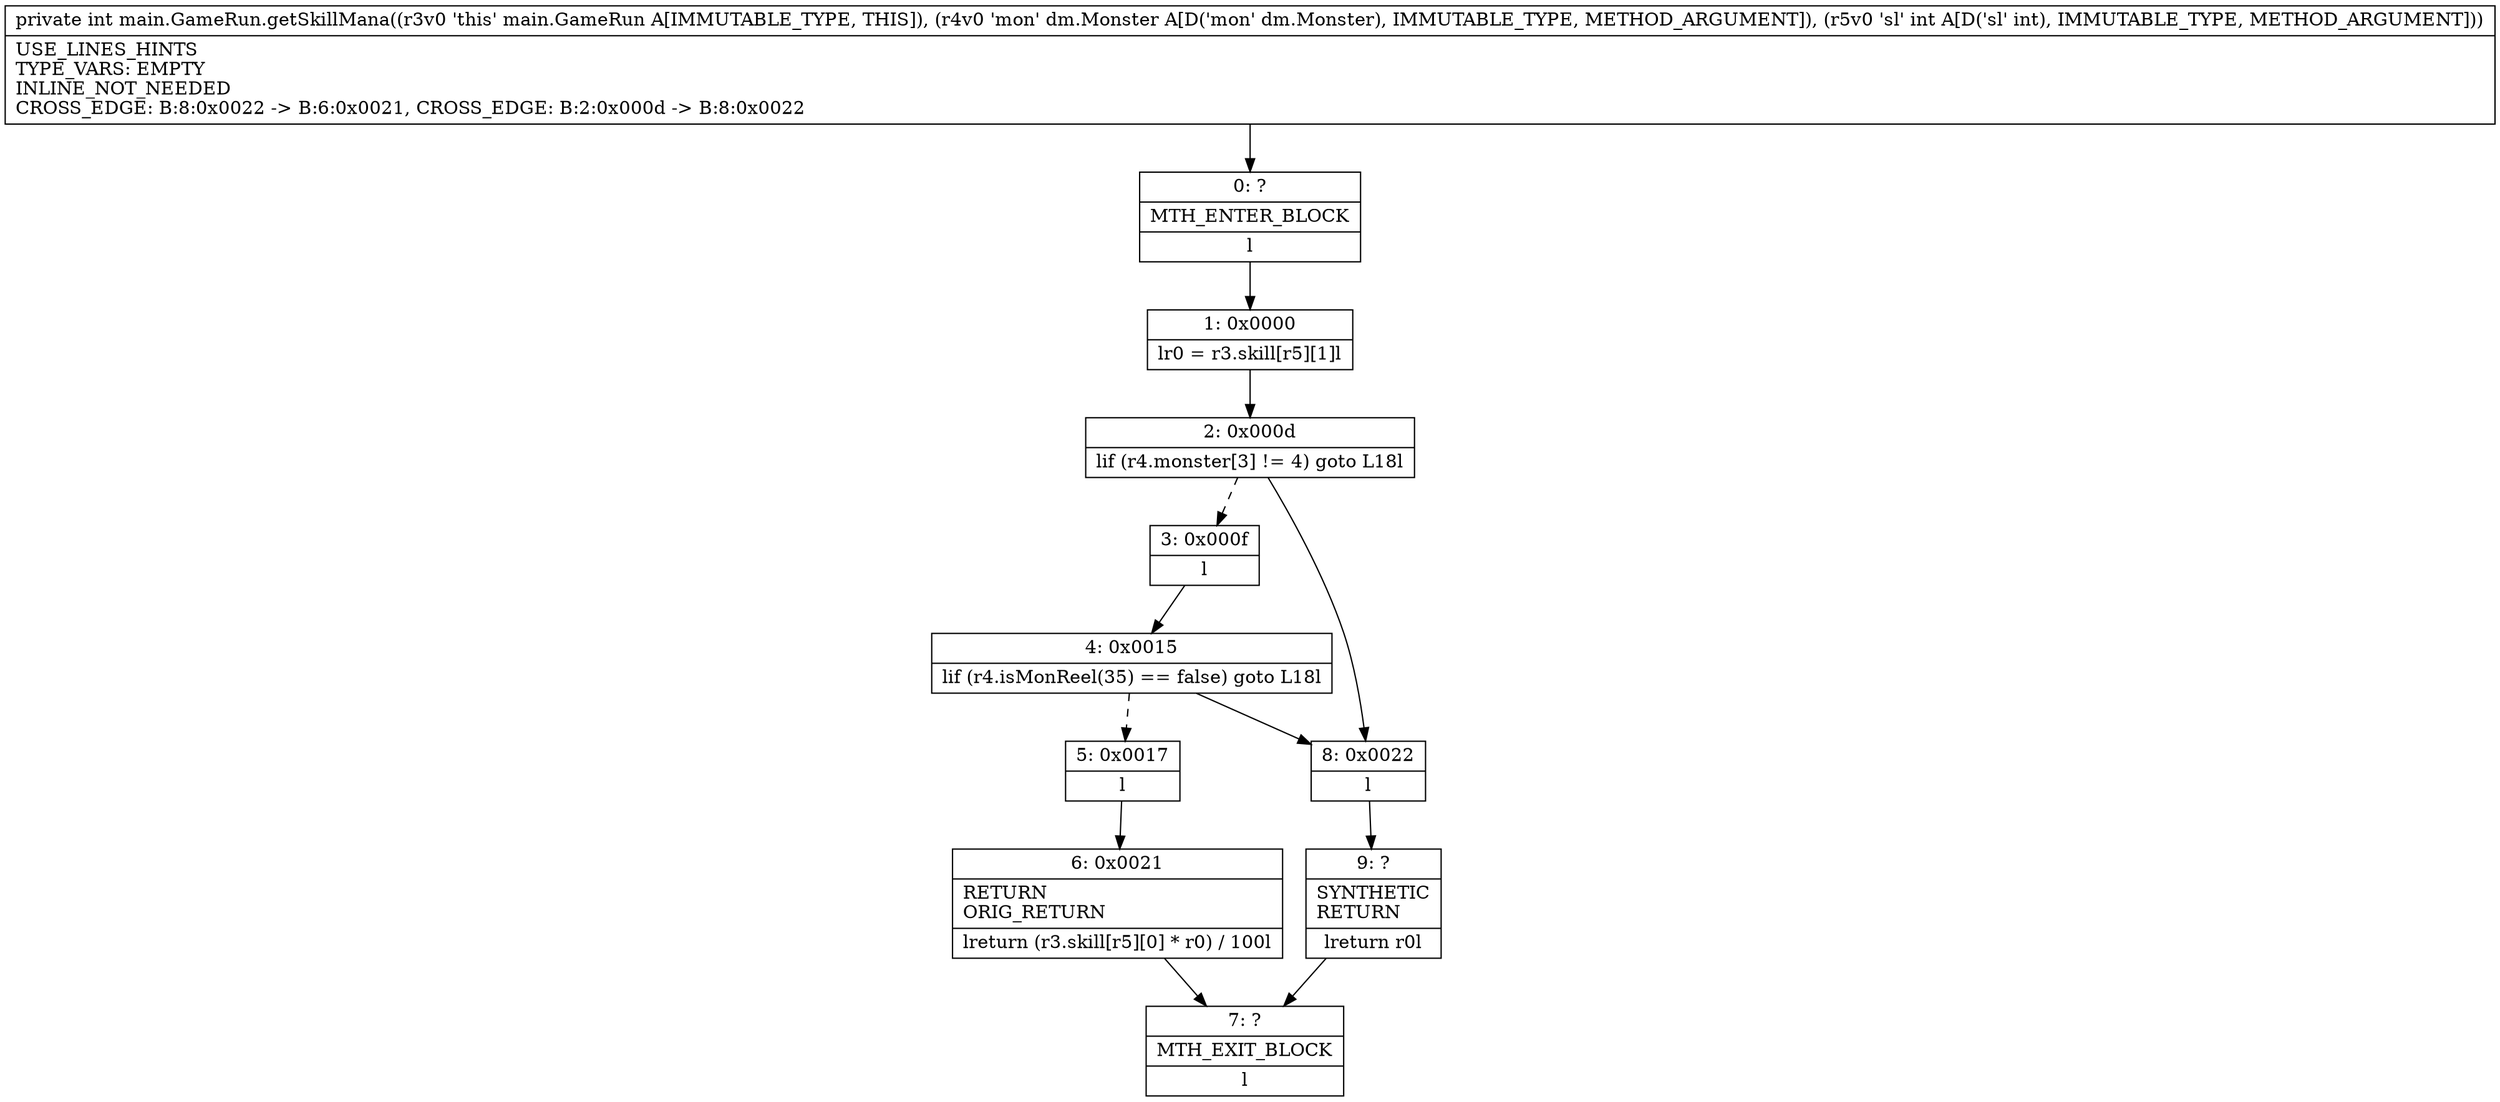 digraph "CFG formain.GameRun.getSkillMana(Ldm\/Monster;I)I" {
Node_0 [shape=record,label="{0\:\ ?|MTH_ENTER_BLOCK\l|l}"];
Node_1 [shape=record,label="{1\:\ 0x0000|lr0 = r3.skill[r5][1]l}"];
Node_2 [shape=record,label="{2\:\ 0x000d|lif (r4.monster[3] != 4) goto L18l}"];
Node_3 [shape=record,label="{3\:\ 0x000f|l}"];
Node_4 [shape=record,label="{4\:\ 0x0015|lif (r4.isMonReel(35) == false) goto L18l}"];
Node_5 [shape=record,label="{5\:\ 0x0017|l}"];
Node_6 [shape=record,label="{6\:\ 0x0021|RETURN\lORIG_RETURN\l|lreturn (r3.skill[r5][0] * r0) \/ 100l}"];
Node_7 [shape=record,label="{7\:\ ?|MTH_EXIT_BLOCK\l|l}"];
Node_8 [shape=record,label="{8\:\ 0x0022|l}"];
Node_9 [shape=record,label="{9\:\ ?|SYNTHETIC\lRETURN\l|lreturn r0l}"];
MethodNode[shape=record,label="{private int main.GameRun.getSkillMana((r3v0 'this' main.GameRun A[IMMUTABLE_TYPE, THIS]), (r4v0 'mon' dm.Monster A[D('mon' dm.Monster), IMMUTABLE_TYPE, METHOD_ARGUMENT]), (r5v0 'sl' int A[D('sl' int), IMMUTABLE_TYPE, METHOD_ARGUMENT]))  | USE_LINES_HINTS\lTYPE_VARS: EMPTY\lINLINE_NOT_NEEDED\lCROSS_EDGE: B:8:0x0022 \-\> B:6:0x0021, CROSS_EDGE: B:2:0x000d \-\> B:8:0x0022\l}"];
MethodNode -> Node_0;
Node_0 -> Node_1;
Node_1 -> Node_2;
Node_2 -> Node_3[style=dashed];
Node_2 -> Node_8;
Node_3 -> Node_4;
Node_4 -> Node_5[style=dashed];
Node_4 -> Node_8;
Node_5 -> Node_6;
Node_6 -> Node_7;
Node_8 -> Node_9;
Node_9 -> Node_7;
}

